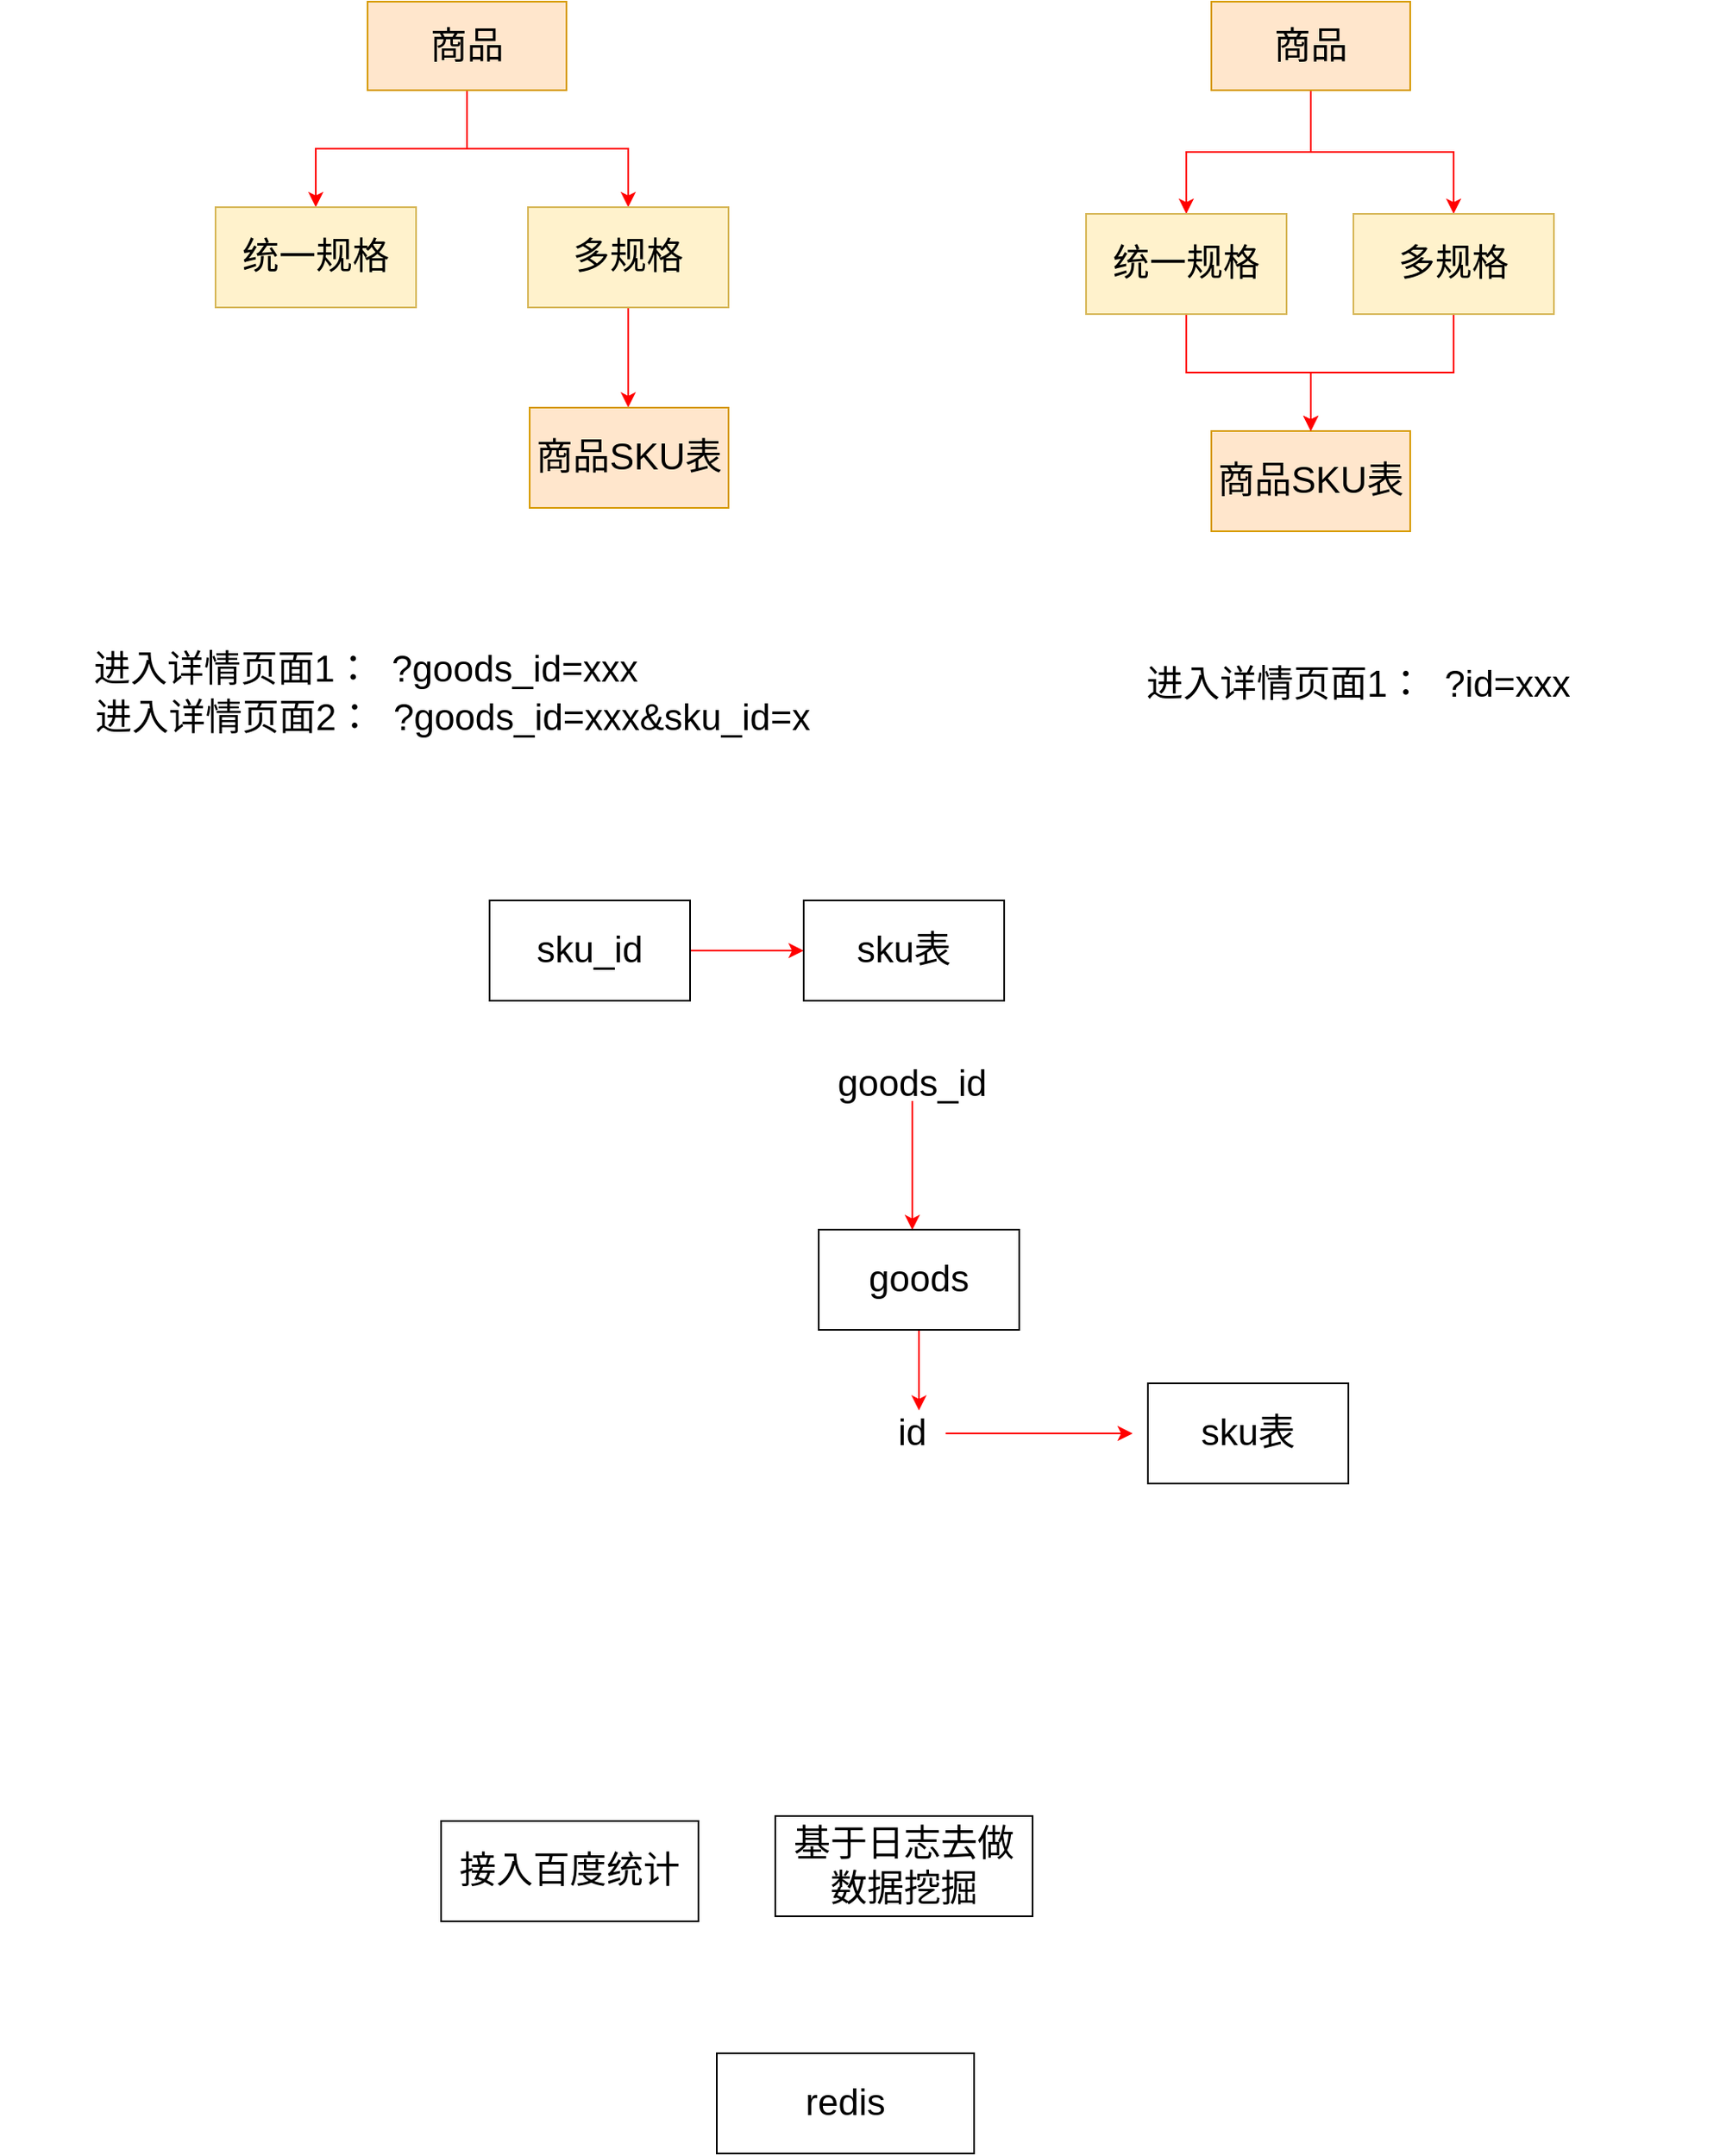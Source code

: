 <mxfile version="12.6.6" type="device"><diagram id="w1GfbroeAWHejnZE9kfS" name="Page-1"><mxGraphModel dx="785" dy="551" grid="0" gridSize="10" guides="1" tooltips="1" connect="1" arrows="1" fold="1" page="1" pageScale="1" pageWidth="1169" pageHeight="827" math="0" shadow="0"><root><mxCell id="0"/><mxCell id="1" parent="0"/><mxCell id="h92fgYYQmjejGugPLGC_-12" style="edgeStyle=orthogonalEdgeStyle;rounded=0;orthogonalLoop=1;jettySize=auto;html=1;entryX=0.5;entryY=0;entryDx=0;entryDy=0;strokeColor=#FF0000;" edge="1" parent="1" source="h92fgYYQmjejGugPLGC_-1" target="h92fgYYQmjejGugPLGC_-6"><mxGeometry relative="1" as="geometry"/></mxCell><mxCell id="h92fgYYQmjejGugPLGC_-13" style="edgeStyle=orthogonalEdgeStyle;rounded=0;orthogonalLoop=1;jettySize=auto;html=1;exitX=0.5;exitY=1;exitDx=0;exitDy=0;strokeColor=#FF0000;" edge="1" parent="1" source="h92fgYYQmjejGugPLGC_-1" target="h92fgYYQmjejGugPLGC_-7"><mxGeometry relative="1" as="geometry"/></mxCell><mxCell id="h92fgYYQmjejGugPLGC_-1" value="&lt;font style=&quot;font-size: 22px&quot;&gt;商品&lt;/font&gt;" style="rounded=0;whiteSpace=wrap;html=1;fillColor=#ffe6cc;strokeColor=#d79b00;" vertex="1" parent="1"><mxGeometry x="933" y="196" width="119" height="53" as="geometry"/></mxCell><mxCell id="h92fgYYQmjejGugPLGC_-3" value="&lt;font style=&quot;font-size: 22px&quot;&gt;商品SKU表&lt;/font&gt;" style="rounded=0;whiteSpace=wrap;html=1;fillColor=#ffe6cc;strokeColor=#d79b00;" vertex="1" parent="1"><mxGeometry x="933" y="453" width="119" height="60" as="geometry"/></mxCell><mxCell id="h92fgYYQmjejGugPLGC_-14" style="edgeStyle=orthogonalEdgeStyle;rounded=0;orthogonalLoop=1;jettySize=auto;html=1;exitX=0.5;exitY=1;exitDx=0;exitDy=0;entryX=0.5;entryY=0;entryDx=0;entryDy=0;strokeColor=#FF0000;" edge="1" parent="1" source="h92fgYYQmjejGugPLGC_-6" target="h92fgYYQmjejGugPLGC_-3"><mxGeometry relative="1" as="geometry"/></mxCell><mxCell id="h92fgYYQmjejGugPLGC_-6" value="&lt;font style=&quot;font-size: 22px&quot;&gt;统一规格&lt;/font&gt;" style="rounded=0;whiteSpace=wrap;html=1;fillColor=#fff2cc;strokeColor=#d6b656;" vertex="1" parent="1"><mxGeometry x="858" y="323" width="120" height="60" as="geometry"/></mxCell><mxCell id="h92fgYYQmjejGugPLGC_-9" style="edgeStyle=orthogonalEdgeStyle;rounded=0;orthogonalLoop=1;jettySize=auto;html=1;exitX=0.5;exitY=1;exitDx=0;exitDy=0;strokeColor=#FF0000;entryX=0.5;entryY=0;entryDx=0;entryDy=0;" edge="1" parent="1" source="h92fgYYQmjejGugPLGC_-7" target="h92fgYYQmjejGugPLGC_-3"><mxGeometry relative="1" as="geometry"><mxPoint x="1078" y="429.548" as="targetPoint"/></mxGeometry></mxCell><mxCell id="h92fgYYQmjejGugPLGC_-7" value="&lt;font style=&quot;font-size: 22px&quot;&gt;多规格&lt;/font&gt;" style="rounded=0;whiteSpace=wrap;html=1;fillColor=#fff2cc;strokeColor=#d6b656;" vertex="1" parent="1"><mxGeometry x="1018" y="323" width="120" height="60" as="geometry"/></mxCell><mxCell id="h92fgYYQmjejGugPLGC_-20" style="edgeStyle=orthogonalEdgeStyle;rounded=0;orthogonalLoop=1;jettySize=auto;html=1;exitX=0.5;exitY=1;exitDx=0;exitDy=0;entryX=0.5;entryY=0;entryDx=0;entryDy=0;strokeColor=#FF0000;" edge="1" parent="1" source="h92fgYYQmjejGugPLGC_-15" target="h92fgYYQmjejGugPLGC_-16"><mxGeometry relative="1" as="geometry"/></mxCell><mxCell id="h92fgYYQmjejGugPLGC_-21" style="edgeStyle=orthogonalEdgeStyle;rounded=0;orthogonalLoop=1;jettySize=auto;html=1;exitX=0.5;exitY=1;exitDx=0;exitDy=0;strokeColor=#FF0000;" edge="1" parent="1" source="h92fgYYQmjejGugPLGC_-15" target="h92fgYYQmjejGugPLGC_-17"><mxGeometry relative="1" as="geometry"/></mxCell><mxCell id="h92fgYYQmjejGugPLGC_-15" value="&lt;font style=&quot;font-size: 22px&quot;&gt;商品&lt;/font&gt;" style="rounded=0;whiteSpace=wrap;html=1;fillColor=#ffe6cc;strokeColor=#d79b00;" vertex="1" parent="1"><mxGeometry x="428" y="196" width="119" height="53" as="geometry"/></mxCell><mxCell id="h92fgYYQmjejGugPLGC_-16" value="&lt;font style=&quot;font-size: 22px&quot;&gt;统一规格&lt;/font&gt;" style="rounded=0;whiteSpace=wrap;html=1;fillColor=#fff2cc;strokeColor=#d6b656;" vertex="1" parent="1"><mxGeometry x="337" y="319" width="120" height="60" as="geometry"/></mxCell><mxCell id="h92fgYYQmjejGugPLGC_-19" style="edgeStyle=orthogonalEdgeStyle;rounded=0;orthogonalLoop=1;jettySize=auto;html=1;exitX=0.5;exitY=1;exitDx=0;exitDy=0;strokeColor=#FF0000;" edge="1" parent="1" source="h92fgYYQmjejGugPLGC_-17"><mxGeometry relative="1" as="geometry"><mxPoint x="584" y="438.912" as="targetPoint"/></mxGeometry></mxCell><mxCell id="h92fgYYQmjejGugPLGC_-17" value="&lt;font style=&quot;font-size: 22px&quot;&gt;多规格&lt;/font&gt;" style="rounded=0;whiteSpace=wrap;html=1;fillColor=#fff2cc;strokeColor=#d6b656;" vertex="1" parent="1"><mxGeometry x="524" y="319" width="120" height="60" as="geometry"/></mxCell><mxCell id="h92fgYYQmjejGugPLGC_-18" value="&lt;font style=&quot;font-size: 22px&quot;&gt;商品SKU表&lt;/font&gt;" style="rounded=0;whiteSpace=wrap;html=1;fillColor=#ffe6cc;strokeColor=#d79b00;" vertex="1" parent="1"><mxGeometry x="525" y="439" width="119" height="60" as="geometry"/></mxCell><mxCell id="h92fgYYQmjejGugPLGC_-22" value="&lt;font style=&quot;font-size: 22px&quot;&gt;进入详情页面1：&amp;nbsp; ?goods_id=xxx&lt;br&gt;&lt;/font&gt;" style="text;html=1;strokeColor=none;fillColor=none;align=center;verticalAlign=middle;whiteSpace=wrap;rounded=0;" vertex="1" parent="1"><mxGeometry x="208" y="586" width="438" height="20" as="geometry"/></mxCell><mxCell id="h92fgYYQmjejGugPLGC_-23" value="&lt;font style=&quot;font-size: 22px&quot;&gt;进入详情页面2：&amp;nbsp; ?goods_id=xxx&amp;amp;sku_id=x&lt;br&gt;&lt;/font&gt;" style="text;html=1;strokeColor=none;fillColor=none;align=center;verticalAlign=middle;whiteSpace=wrap;rounded=0;" vertex="1" parent="1"><mxGeometry x="260" y="615" width="438" height="20" as="geometry"/></mxCell><mxCell id="h92fgYYQmjejGugPLGC_-24" value="&lt;font style=&quot;font-size: 22px&quot;&gt;进入详情页面1：&amp;nbsp; ?id=xxx&lt;br&gt;&lt;/font&gt;" style="text;html=1;strokeColor=none;fillColor=none;align=center;verticalAlign=middle;whiteSpace=wrap;rounded=0;" vertex="1" parent="1"><mxGeometry x="802" y="595" width="438" height="20" as="geometry"/></mxCell><mxCell id="h92fgYYQmjejGugPLGC_-32" style="edgeStyle=orthogonalEdgeStyle;rounded=0;orthogonalLoop=1;jettySize=auto;html=1;entryX=0;entryY=0.5;entryDx=0;entryDy=0;strokeColor=#FF0000;" edge="1" parent="1" source="h92fgYYQmjejGugPLGC_-30" target="h92fgYYQmjejGugPLGC_-31"><mxGeometry relative="1" as="geometry"/></mxCell><mxCell id="h92fgYYQmjejGugPLGC_-30" value="&lt;font style=&quot;font-size: 22px&quot;&gt;sku_id&lt;/font&gt;" style="rounded=0;whiteSpace=wrap;html=1;" vertex="1" parent="1"><mxGeometry x="501" y="734" width="120" height="60" as="geometry"/></mxCell><mxCell id="h92fgYYQmjejGugPLGC_-31" value="&lt;font style=&quot;font-size: 22px&quot;&gt;sku表&lt;/font&gt;" style="rounded=0;whiteSpace=wrap;html=1;" vertex="1" parent="1"><mxGeometry x="689" y="734" width="120" height="60" as="geometry"/></mxCell><mxCell id="h92fgYYQmjejGugPLGC_-34" style="edgeStyle=orthogonalEdgeStyle;rounded=0;orthogonalLoop=1;jettySize=auto;html=1;strokeColor=#FF0000;" edge="1" parent="1" source="h92fgYYQmjejGugPLGC_-33"><mxGeometry relative="1" as="geometry"><mxPoint x="754" y="931.276" as="targetPoint"/></mxGeometry></mxCell><mxCell id="h92fgYYQmjejGugPLGC_-33" value="&lt;font style=&quot;font-size: 22px&quot;&gt;goods_id&lt;/font&gt;" style="text;html=1;strokeColor=none;fillColor=none;align=center;verticalAlign=middle;whiteSpace=wrap;rounded=0;" vertex="1" parent="1"><mxGeometry x="734" y="834" width="40" height="20" as="geometry"/></mxCell><mxCell id="h92fgYYQmjejGugPLGC_-36" style="edgeStyle=orthogonalEdgeStyle;rounded=0;orthogonalLoop=1;jettySize=auto;html=1;strokeColor=#FF0000;" edge="1" parent="1" source="h92fgYYQmjejGugPLGC_-35"><mxGeometry relative="1" as="geometry"><mxPoint x="758" y="1039.276" as="targetPoint"/></mxGeometry></mxCell><mxCell id="h92fgYYQmjejGugPLGC_-35" value="&lt;font style=&quot;font-size: 22px&quot;&gt;goods&lt;/font&gt;" style="rounded=0;whiteSpace=wrap;html=1;" vertex="1" parent="1"><mxGeometry x="698" y="931" width="120" height="60" as="geometry"/></mxCell><mxCell id="h92fgYYQmjejGugPLGC_-40" style="edgeStyle=orthogonalEdgeStyle;rounded=0;orthogonalLoop=1;jettySize=auto;html=1;strokeColor=#FF0000;" edge="1" parent="1" source="h92fgYYQmjejGugPLGC_-39"><mxGeometry relative="1" as="geometry"><mxPoint x="885.909" y="1053" as="targetPoint"/></mxGeometry></mxCell><mxCell id="h92fgYYQmjejGugPLGC_-39" value="&lt;font style=&quot;font-size: 22px&quot;&gt;id&lt;/font&gt;" style="text;html=1;strokeColor=none;fillColor=none;align=center;verticalAlign=middle;whiteSpace=wrap;rounded=0;" vertex="1" parent="1"><mxGeometry x="734" y="1043" width="40" height="20" as="geometry"/></mxCell><mxCell id="h92fgYYQmjejGugPLGC_-41" value="&lt;font style=&quot;font-size: 22px&quot;&gt;sku表&lt;/font&gt;" style="rounded=0;whiteSpace=wrap;html=1;" vertex="1" parent="1"><mxGeometry x="895" y="1023" width="120" height="60" as="geometry"/></mxCell><mxCell id="h92fgYYQmjejGugPLGC_-44" value="&lt;font style=&quot;font-size: 22px&quot;&gt;接入百度统计&lt;/font&gt;" style="rounded=0;whiteSpace=wrap;html=1;" vertex="1" parent="1"><mxGeometry x="472" y="1285" width="154" height="60" as="geometry"/></mxCell><mxCell id="h92fgYYQmjejGugPLGC_-45" value="&lt;font style=&quot;font-size: 22px&quot;&gt;基于日志去做数据挖掘&lt;/font&gt;" style="rounded=0;whiteSpace=wrap;html=1;" vertex="1" parent="1"><mxGeometry x="672" y="1282" width="154" height="60" as="geometry"/></mxCell><mxCell id="h92fgYYQmjejGugPLGC_-46" value="&lt;font style=&quot;font-size: 22px&quot;&gt;redis&lt;/font&gt;" style="rounded=0;whiteSpace=wrap;html=1;" vertex="1" parent="1"><mxGeometry x="637" y="1424" width="154" height="60" as="geometry"/></mxCell></root></mxGraphModel></diagram></mxfile>